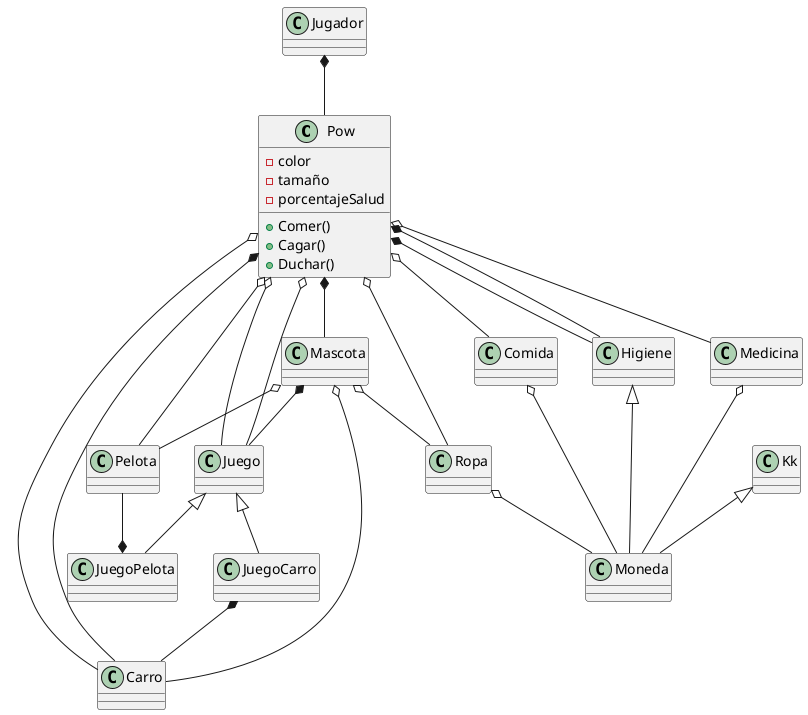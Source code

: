 @startuml pow

class Pow{
    -color 
    -tamaño
    -porcentajeSalud
   +Comer()
   +Cagar()
   +Duchar()
}

class Juego
class JuegoPelota
class Pelota
class Carro
class Ropa
class Kk
class Moneda
class JuegoCarro
class Comida
class Higiene
class Mascota
class Medicina
class Jugador



Pow o-- Juego
Juego <|-- JuegoPelota
Pelota --* JuegoPelota
Kk <|-- Moneda
Pow o-- Ropa
Pow o-- Comida
Pow o-- Carro
Pow *-- Higiene
Higiene <|-- Moneda
Pow *-- Carro
Juego <|-- JuegoCarro
Pow o-- Juego
Pow o-- Pelota
Pow *-- Mascota
Mascota o-- Carro
Ropa o-- Moneda
Pow *-- Higiene
Pow o-- Medicina
Medicina o-- Moneda
Comida o-- Moneda
Mascota o-- Ropa
Mascota o-- Pelota
JuegoCarro *-- Carro
Mascota *-- Juego
Jugador *-- Pow
@endmul